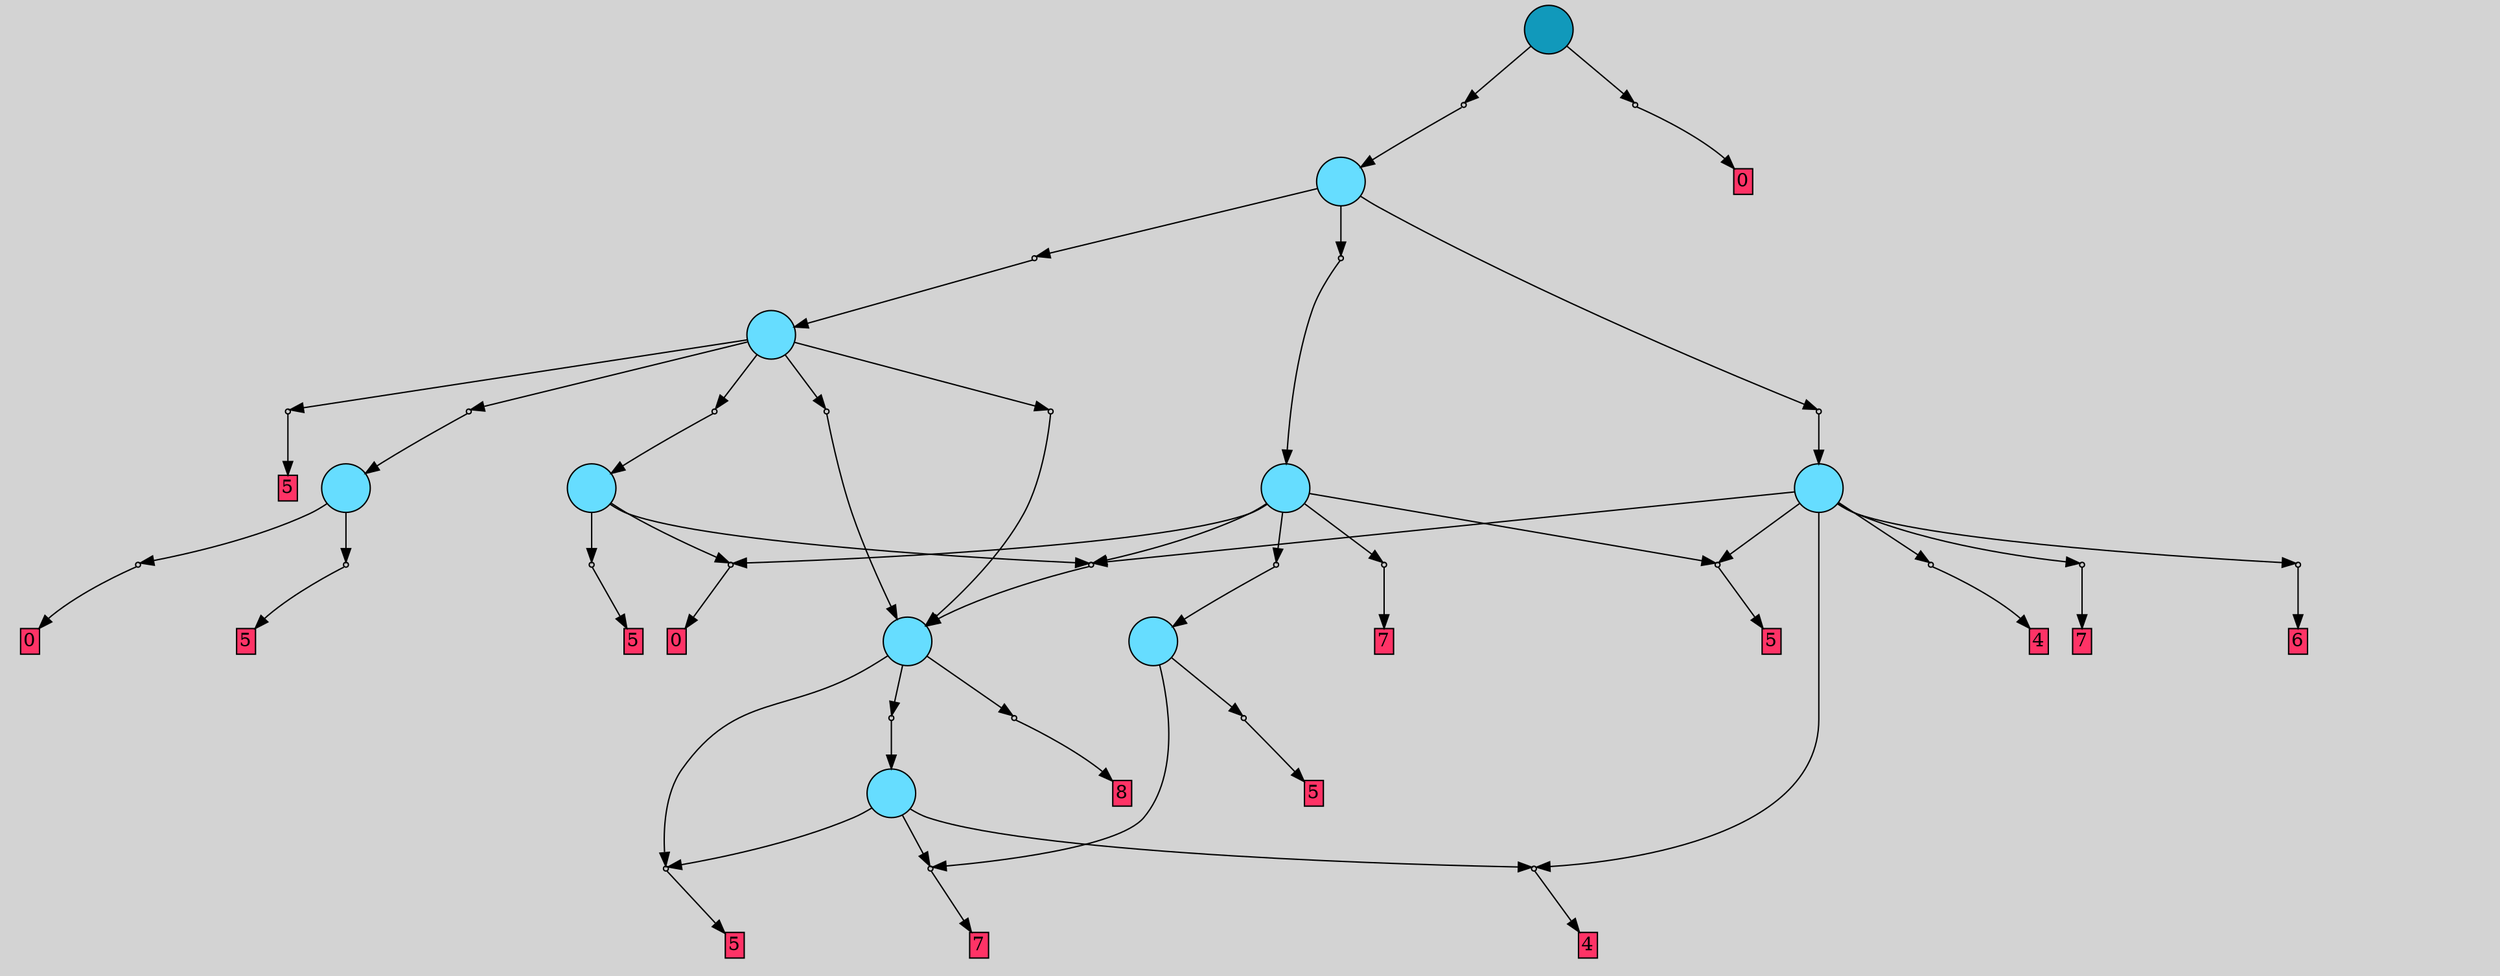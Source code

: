 // File exported with GEGELATI v1.3.1
// On the 2024-04-12 16:08:52
// With the File::TPGGraphDotExporter
digraph{
	graph[pad = "0.212, 0.055" bgcolor = lightgray]
	node[shape=circle style = filled label = ""]
		T0 [fillcolor="#66ddff"]
		T1 [fillcolor="#66ddff"]
		T2 [fillcolor="#66ddff"]
		T3 [fillcolor="#66ddff"]
		T4 [fillcolor="#66ddff"]
		T5 [fillcolor="#66ddff"]
		T6 [fillcolor="#66ddff"]
		T7 [fillcolor="#66ddff"]
		T8 [fillcolor="#66ddff"]
		T9 [fillcolor="#1199bb"]
		P0 [fillcolor="#cccccc" shape=point] //
		I0 [shape=box style=invis label="5|5&0|3#2|2&#92;n0|0&0|5#3|5&#92;n"]
		P0 -> I0[style=invis]
		A0 [fillcolor="#ff3366" shape=box margin=0.03 width=0 height=0 label="7"]
		T0 -> P0 -> A0
		P1 [fillcolor="#cccccc" shape=point] //
		I1 [shape=box style=invis label=""]
		P1 -> I1[style=invis]
		A1 [fillcolor="#ff3366" shape=box margin=0.03 width=0 height=0 label="5"]
		T0 -> P1 -> A1
		P2 [fillcolor="#cccccc" shape=point] //
		I2 [shape=box style=invis label="2|0&2|5#3|2&#92;n"]
		P2 -> I2[style=invis]
		A2 [fillcolor="#ff3366" shape=box margin=0.03 width=0 height=0 label="5"]
		T1 -> P2 -> A2
		P3 [fillcolor="#cccccc" shape=point] //
		I3 [shape=box style=invis label="4|0&3|4#4|4&#92;n"]
		P3 -> I3[style=invis]
		A3 [fillcolor="#ff3366" shape=box margin=0.03 width=0 height=0 label="4"]
		T1 -> P3 -> A3
		T1 -> P0
		T2 -> P2
		P4 [fillcolor="#cccccc" shape=point] //
		I4 [shape=box style=invis label="1|0&1|4#4|7&#92;n"]
		P4 -> I4[style=invis]
		T2 -> P4 -> T1
		P5 [fillcolor="#cccccc" shape=point] //
		I5 [shape=box style=invis label="6|0&3|1#1|1&#92;n"]
		P5 -> I5[style=invis]
		A4 [fillcolor="#ff3366" shape=box margin=0.03 width=0 height=0 label="8"]
		T2 -> P5 -> A4
		P6 [fillcolor="#cccccc" shape=point] //
		I6 [shape=box style=invis label="2|0&3|0#4|5&#92;n"]
		P6 -> I6[style=invis]
		A5 [fillcolor="#ff3366" shape=box margin=0.03 width=0 height=0 label="4"]
		T3 -> P6 -> A5
		P7 [fillcolor="#cccccc" shape=point] //
		I7 [shape=box style=invis label="6|4&3|6#1|6&#92;n0|0&2|7#0|4&#92;n"]
		P7 -> I7[style=invis]
		A6 [fillcolor="#ff3366" shape=box margin=0.03 width=0 height=0 label="7"]
		T3 -> P7 -> A6
		P8 [fillcolor="#cccccc" shape=point] //
		I8 [shape=box style=invis label="6|0&3|1#1|1&#92;n"]
		P8 -> I8[style=invis]
		T3 -> P8 -> T2
		P9 [fillcolor="#cccccc" shape=point] //
		I9 [shape=box style=invis label="2|0&2|5#3|2&#92;n"]
		P9 -> I9[style=invis]
		A7 [fillcolor="#ff3366" shape=box margin=0.03 width=0 height=0 label="5"]
		T3 -> P9 -> A7
		P10 [fillcolor="#cccccc" shape=point] //
		I10 [shape=box style=invis label="5|0&0|5#3|1&#92;n"]
		P10 -> I10[style=invis]
		A8 [fillcolor="#ff3366" shape=box margin=0.03 width=0 height=0 label="6"]
		T3 -> P10 -> A8
		T3 -> P3
		P11 [fillcolor="#cccccc" shape=point] //
		I11 [shape=box style=invis label="2|0&1|3#3|1&#92;n"]
		P11 -> I11[style=invis]
		A9 [fillcolor="#ff3366" shape=box margin=0.03 width=0 height=0 label="0"]
		T4 -> P11 -> A9
		P12 [fillcolor="#cccccc" shape=point] //
		I12 [shape=box style=invis label="2|0&3|2#2|5&#92;n"]
		P12 -> I12[style=invis]
		A10 [fillcolor="#ff3366" shape=box margin=0.03 width=0 height=0 label="5"]
		T4 -> P12 -> A10
		P13 [fillcolor="#cccccc" shape=point] //
		I13 [shape=box style=invis label="2|0&1|3#3|1&#92;n"]
		P13 -> I13[style=invis]
		A11 [fillcolor="#ff3366" shape=box margin=0.03 width=0 height=0 label="0"]
		T5 -> P13 -> A11
		P14 [fillcolor="#cccccc" shape=point] //
		I14 [shape=box style=invis label="2|0&2|5#3|2&#92;n"]
		P14 -> I14[style=invis]
		A12 [fillcolor="#ff3366" shape=box margin=0.03 width=0 height=0 label="5"]
		T5 -> P14 -> A12
		T5 -> P8
		T6 -> P13
		P15 [fillcolor="#cccccc" shape=point] //
		I15 [shape=box style=invis label="1|0&1|5#1|7&#92;n"]
		P15 -> I15[style=invis]
		A13 [fillcolor="#ff3366" shape=box margin=0.03 width=0 height=0 label="7"]
		T6 -> P15 -> A13
		P16 [fillcolor="#cccccc" shape=point] //
		I16 [shape=box style=invis label="2|0&1|7#3|0&#92;n"]
		P16 -> I16[style=invis]
		T6 -> P16 -> T0
		T6 -> P8
		T6 -> P9
		P17 [fillcolor="#cccccc" shape=point] //
		I17 [shape=box style=invis label="2|0&1|3#3|1&#92;n"]
		P17 -> I17[style=invis]
		T7 -> P17 -> T4
		P18 [fillcolor="#cccccc" shape=point] //
		I18 [shape=box style=invis label="0|0&3|3#0|5&#92;n"]
		P18 -> I18[style=invis]
		T7 -> P18 -> T5
		P19 [fillcolor="#cccccc" shape=point] //
		I19 [shape=box style=invis label="6|0&3|1#1|1&#92;n"]
		P19 -> I19[style=invis]
		T7 -> P19 -> T2
		P20 [fillcolor="#cccccc" shape=point] //
		I20 [shape=box style=invis label="1|0&2|1#3|4&#92;n2|0&3|0#0|0&#92;n"]
		P20 -> I20[style=invis]
		T7 -> P20 -> T2
		P21 [fillcolor="#cccccc" shape=point] //
		I21 [shape=box style=invis label="2|0&4|5#3|2&#92;n"]
		P21 -> I21[style=invis]
		A14 [fillcolor="#ff3366" shape=box margin=0.03 width=0 height=0 label="5"]
		T7 -> P21 -> A14
		P22 [fillcolor="#cccccc" shape=point] //
		I22 [shape=box style=invis label="6|0&2|2#2|7&#92;n"]
		P22 -> I22[style=invis]
		T8 -> P22 -> T7
		P23 [fillcolor="#cccccc" shape=point] //
		I23 [shape=box style=invis label="3|7&2|7#0|2&#92;n0|0&0|7#3|5&#92;n"]
		P23 -> I23[style=invis]
		T8 -> P23 -> T6
		P24 [fillcolor="#cccccc" shape=point] //
		I24 [shape=box style=invis label="3|0&1|6#0|7&#92;n"]
		P24 -> I24[style=invis]
		T8 -> P24 -> T3
		P25 [fillcolor="#cccccc" shape=point] //
		I25 [shape=box style=invis label="0|1&1|2#3|7&#92;n2|0&4|6#0|1&#92;n"]
		P25 -> I25[style=invis]
		T9 -> P25 -> T8
		P26 [fillcolor="#cccccc" shape=point] //
		I26 [shape=box style=invis label="2|0&1|5#1|6&#92;n"]
		P26 -> I26[style=invis]
		A15 [fillcolor="#ff3366" shape=box margin=0.03 width=0 height=0 label="0"]
		T9 -> P26 -> A15
		{ rank= same T9 }
}
